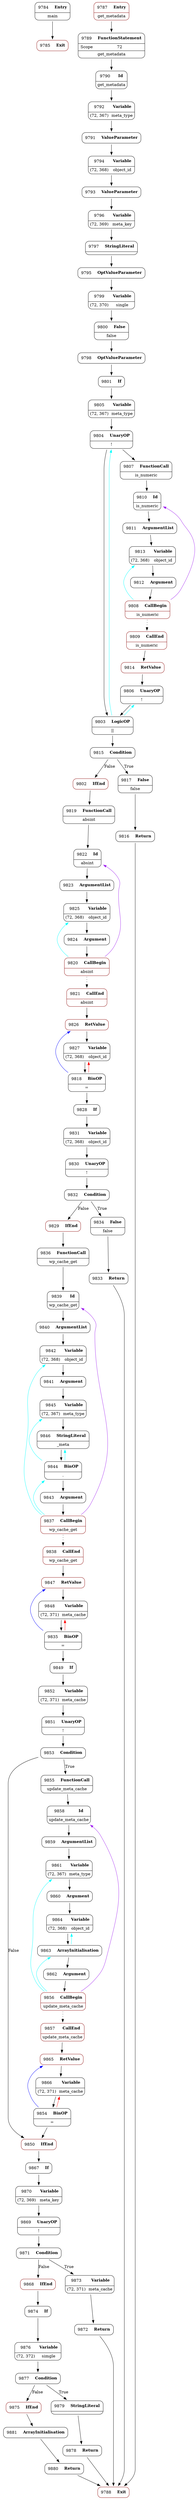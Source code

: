 digraph cfg {
node [shape=none];
9784 [label=<<TABLE border='1' cellspacing='0' cellpadding='10' style='rounded' ><TR><TD border='0'>9784</TD><TD border='0'><B>Entry</B></TD></TR><HR/><TR><TD border='0' cellpadding='5' colspan='2'>main</TD></TR></TABLE>>];
9784 -> 9785 [weight=2];
9785 [label=<<TABLE border='1' cellspacing='0' cellpadding='10' style='rounded'  color='#880000'><TR><TD border='0'>9785</TD><TD border='0'><B>Exit</B></TD></TR></TABLE>>];
9787 [label=<<TABLE border='1' cellspacing='0' cellpadding='10' style='rounded'  color='#880000'><TR><TD border='0'>9787</TD><TD border='0'><B>Entry</B></TD></TR><HR/><TR><TD border='0' cellpadding='5' colspan='2'>get_metadata</TD></TR></TABLE>>];
9787 -> 9789 [weight=2];
9788 [label=<<TABLE border='1' cellspacing='0' cellpadding='10' style='rounded'  color='#880000'><TR><TD border='0'>9788</TD><TD border='0'><B>Exit</B></TD></TR></TABLE>>];
9789 [label=<<TABLE border='1' cellspacing='0' cellpadding='10' style='rounded' ><TR><TD border='0'>9789</TD><TD border='0'><B>FunctionStatement</B></TD></TR><HR/><TR><TD border='0' cellpadding='5'>Scope</TD><TD border='0' cellpadding='5'>72</TD></TR><HR/><TR><TD border='0' cellpadding='5' colspan='2'>get_metadata</TD></TR></TABLE>>];
9789 -> 9790 [weight=2];
9790 [label=<<TABLE border='1' cellspacing='0' cellpadding='10' style='rounded' ><TR><TD border='0'>9790</TD><TD border='0'><B>Id</B></TD></TR><HR/><TR><TD border='0' cellpadding='5' colspan='2'>get_metadata</TD></TR></TABLE>>];
9790 -> 9792 [weight=2];
9791 [label=<<TABLE border='1' cellspacing='0' cellpadding='10' style='rounded' ><TR><TD border='0'>9791</TD><TD border='0'><B>ValueParameter</B></TD></TR></TABLE>>];
9791 -> 9794 [weight=2];
9792 [label=<<TABLE border='1' cellspacing='0' cellpadding='10' style='rounded' ><TR><TD border='0'>9792</TD><TD border='0'><B>Variable</B></TD></TR><HR/><TR><TD border='0' cellpadding='5'>(72, 367)</TD><TD border='0' cellpadding='5'>meta_type</TD></TR></TABLE>>];
9792 -> 9791 [weight=2];
9793 [label=<<TABLE border='1' cellspacing='0' cellpadding='10' style='rounded' ><TR><TD border='0'>9793</TD><TD border='0'><B>ValueParameter</B></TD></TR></TABLE>>];
9793 -> 9796 [weight=2];
9794 [label=<<TABLE border='1' cellspacing='0' cellpadding='10' style='rounded' ><TR><TD border='0'>9794</TD><TD border='0'><B>Variable</B></TD></TR><HR/><TR><TD border='0' cellpadding='5'>(72, 368)</TD><TD border='0' cellpadding='5'>object_id</TD></TR></TABLE>>];
9794 -> 9793 [weight=2];
9795 [label=<<TABLE border='1' cellspacing='0' cellpadding='10' style='rounded' ><TR><TD border='0'>9795</TD><TD border='0'><B>OptValueParameter</B></TD></TR></TABLE>>];
9795 -> 9799 [weight=2];
9796 [label=<<TABLE border='1' cellspacing='0' cellpadding='10' style='rounded' ><TR><TD border='0'>9796</TD><TD border='0'><B>Variable</B></TD></TR><HR/><TR><TD border='0' cellpadding='5'>(72, 369)</TD><TD border='0' cellpadding='5'>meta_key</TD></TR></TABLE>>];
9796 -> 9797 [weight=2];
9797 [label=<<TABLE border='1' cellspacing='0' cellpadding='10' style='rounded' ><TR><TD border='0'>9797</TD><TD border='0'><B>StringLiteral</B></TD></TR><HR/><TR><TD border='0' cellpadding='5' colspan='2'></TD></TR></TABLE>>];
9797 -> 9795 [weight=2];
9798 [label=<<TABLE border='1' cellspacing='0' cellpadding='10' style='rounded' ><TR><TD border='0'>9798</TD><TD border='0'><B>OptValueParameter</B></TD></TR></TABLE>>];
9798 -> 9801 [weight=2];
9799 [label=<<TABLE border='1' cellspacing='0' cellpadding='10' style='rounded' ><TR><TD border='0'>9799</TD><TD border='0'><B>Variable</B></TD></TR><HR/><TR><TD border='0' cellpadding='5'>(72, 370)</TD><TD border='0' cellpadding='5'>single</TD></TR></TABLE>>];
9799 -> 9800 [weight=2];
9800 [label=<<TABLE border='1' cellspacing='0' cellpadding='10' style='rounded' ><TR><TD border='0'>9800</TD><TD border='0'><B>False</B></TD></TR><HR/><TR><TD border='0' cellpadding='5' colspan='2'>false</TD></TR></TABLE>>];
9800 -> 9798 [weight=2];
9801 [label=<<TABLE border='1' cellspacing='0' cellpadding='10' style='rounded' ><TR><TD border='0'>9801</TD><TD border='0'><B>If</B></TD></TR></TABLE>>];
9801 -> 9805 [weight=2];
9802 [label=<<TABLE border='1' cellspacing='0' cellpadding='10' style='rounded'  color='#880000'><TR><TD border='0'>9802</TD><TD border='0'><B>IfEnd</B></TD></TR></TABLE>>];
9802 -> 9819 [weight=2];
9803 [label=<<TABLE border='1' cellspacing='0' cellpadding='10' style='rounded' ><TR><TD border='0'>9803</TD><TD border='0'><B>LogicOP</B></TD></TR><HR/><TR><TD border='0' cellpadding='5' colspan='2'>||</TD></TR></TABLE>>];
9803 -> 9815 [weight=2];
9803 -> 9804 [constraint=false;color=cyan];
9803 -> 9806 [constraint=false;color=cyan];
9804 [label=<<TABLE border='1' cellspacing='0' cellpadding='10' style='rounded' ><TR><TD border='0'>9804</TD><TD border='0'><B>UnaryOP</B></TD></TR><HR/><TR><TD border='0' cellpadding='5' colspan='2'>!</TD></TR></TABLE>>];
9804 -> 9807 [weight=2];
9804 -> 9803 [weight=2];
9805 [label=<<TABLE border='1' cellspacing='0' cellpadding='10' style='rounded' ><TR><TD border='0'>9805</TD><TD border='0'><B>Variable</B></TD></TR><HR/><TR><TD border='0' cellpadding='5'>(72, 367)</TD><TD border='0' cellpadding='5'>meta_type</TD></TR></TABLE>>];
9805 -> 9804 [weight=2];
9806 [label=<<TABLE border='1' cellspacing='0' cellpadding='10' style='rounded' ><TR><TD border='0'>9806</TD><TD border='0'><B>UnaryOP</B></TD></TR><HR/><TR><TD border='0' cellpadding='5' colspan='2'>!</TD></TR></TABLE>>];
9806 -> 9803 [weight=2];
9807 [label=<<TABLE border='1' cellspacing='0' cellpadding='10' style='rounded' ><TR><TD border='0'>9807</TD><TD border='0'><B>FunctionCall</B></TD></TR><HR/><TR><TD border='0' cellpadding='5' colspan='2'>is_numeric</TD></TR></TABLE>>];
9807 -> 9810 [weight=2];
9808 [label=<<TABLE border='1' cellspacing='0' cellpadding='10' style='rounded'  color='#880000'><TR><TD border='0'>9808</TD><TD border='0'><B>CallBegin</B></TD></TR><HR/><TR><TD border='0' cellpadding='5' colspan='2'>is_numeric</TD></TR></TABLE>>];
9808 -> 9809 [weight=2;style=dotted];
9808 -> 9810 [constraint=false;color=purple];
9808 -> 9813 [constraint=false;color=cyan];
9809 [label=<<TABLE border='1' cellspacing='0' cellpadding='10' style='rounded'  color='#880000'><TR><TD border='0'>9809</TD><TD border='0'><B>CallEnd</B></TD></TR><HR/><TR><TD border='0' cellpadding='5' colspan='2'>is_numeric</TD></TR></TABLE>>];
9809 -> 9814 [weight=2];
9810 [label=<<TABLE border='1' cellspacing='0' cellpadding='10' style='rounded' ><TR><TD border='0'>9810</TD><TD border='0'><B>Id</B></TD></TR><HR/><TR><TD border='0' cellpadding='5' colspan='2'>is_numeric</TD></TR></TABLE>>];
9810 -> 9811 [weight=2];
9811 [label=<<TABLE border='1' cellspacing='0' cellpadding='10' style='rounded' ><TR><TD border='0'>9811</TD><TD border='0'><B>ArgumentList</B></TD></TR></TABLE>>];
9811 -> 9813 [weight=2];
9812 [label=<<TABLE border='1' cellspacing='0' cellpadding='10' style='rounded' ><TR><TD border='0'>9812</TD><TD border='0'><B>Argument</B></TD></TR></TABLE>>];
9812 -> 9808 [weight=2];
9813 [label=<<TABLE border='1' cellspacing='0' cellpadding='10' style='rounded' ><TR><TD border='0'>9813</TD><TD border='0'><B>Variable</B></TD></TR><HR/><TR><TD border='0' cellpadding='5'>(72, 368)</TD><TD border='0' cellpadding='5'>object_id</TD></TR></TABLE>>];
9813 -> 9812 [weight=2];
9814 [label=<<TABLE border='1' cellspacing='0' cellpadding='10' style='rounded'  color='#880000'><TR><TD border='0'>9814</TD><TD border='0'><B>RetValue</B></TD></TR></TABLE>>];
9814 -> 9806 [weight=2];
9815 [label=<<TABLE border='1' cellspacing='0' cellpadding='10' style='rounded' ><TR><TD border='0'>9815</TD><TD border='0'><B>Condition</B></TD></TR></TABLE>>];
9815 -> 9817 [weight=2;label=True];
9815 -> 9802 [weight=2;label=False];
9816 [label=<<TABLE border='1' cellspacing='0' cellpadding='10' style='rounded' ><TR><TD border='0'>9816</TD><TD border='0'><B>Return</B></TD></TR></TABLE>>];
9816 -> 9788 [weight=2];
9817 [label=<<TABLE border='1' cellspacing='0' cellpadding='10' style='rounded' ><TR><TD border='0'>9817</TD><TD border='0'><B>False</B></TD></TR><HR/><TR><TD border='0' cellpadding='5' colspan='2'>false</TD></TR></TABLE>>];
9817 -> 9816 [weight=2];
9818 [label=<<TABLE border='1' cellspacing='0' cellpadding='10' style='rounded' ><TR><TD border='0'>9818</TD><TD border='0'><B>BinOP</B></TD></TR><HR/><TR><TD border='0' cellpadding='5' colspan='2'>=</TD></TR></TABLE>>];
9818 -> 9828 [weight=2];
9818 -> 9827 [constraint=false;color=red];
9818 -> 9826 [constraint=false;color=blue];
9819 [label=<<TABLE border='1' cellspacing='0' cellpadding='10' style='rounded' ><TR><TD border='0'>9819</TD><TD border='0'><B>FunctionCall</B></TD></TR><HR/><TR><TD border='0' cellpadding='5' colspan='2'>absint</TD></TR></TABLE>>];
9819 -> 9822 [weight=2];
9820 [label=<<TABLE border='1' cellspacing='0' cellpadding='10' style='rounded'  color='#880000'><TR><TD border='0'>9820</TD><TD border='0'><B>CallBegin</B></TD></TR><HR/><TR><TD border='0' cellpadding='5' colspan='2'>absint</TD></TR></TABLE>>];
9820 -> 9821 [weight=2;style=dotted];
9820 -> 9822 [constraint=false;color=purple];
9820 -> 9825 [constraint=false;color=cyan];
9821 [label=<<TABLE border='1' cellspacing='0' cellpadding='10' style='rounded'  color='#880000'><TR><TD border='0'>9821</TD><TD border='0'><B>CallEnd</B></TD></TR><HR/><TR><TD border='0' cellpadding='5' colspan='2'>absint</TD></TR></TABLE>>];
9821 -> 9826 [weight=2];
9822 [label=<<TABLE border='1' cellspacing='0' cellpadding='10' style='rounded' ><TR><TD border='0'>9822</TD><TD border='0'><B>Id</B></TD></TR><HR/><TR><TD border='0' cellpadding='5' colspan='2'>absint</TD></TR></TABLE>>];
9822 -> 9823 [weight=2];
9823 [label=<<TABLE border='1' cellspacing='0' cellpadding='10' style='rounded' ><TR><TD border='0'>9823</TD><TD border='0'><B>ArgumentList</B></TD></TR></TABLE>>];
9823 -> 9825 [weight=2];
9824 [label=<<TABLE border='1' cellspacing='0' cellpadding='10' style='rounded' ><TR><TD border='0'>9824</TD><TD border='0'><B>Argument</B></TD></TR></TABLE>>];
9824 -> 9820 [weight=2];
9825 [label=<<TABLE border='1' cellspacing='0' cellpadding='10' style='rounded' ><TR><TD border='0'>9825</TD><TD border='0'><B>Variable</B></TD></TR><HR/><TR><TD border='0' cellpadding='5'>(72, 368)</TD><TD border='0' cellpadding='5'>object_id</TD></TR></TABLE>>];
9825 -> 9824 [weight=2];
9826 [label=<<TABLE border='1' cellspacing='0' cellpadding='10' style='rounded'  color='#880000'><TR><TD border='0'>9826</TD><TD border='0'><B>RetValue</B></TD></TR></TABLE>>];
9826 -> 9827 [weight=2];
9827 [label=<<TABLE border='1' cellspacing='0' cellpadding='10' style='rounded' ><TR><TD border='0'>9827</TD><TD border='0'><B>Variable</B></TD></TR><HR/><TR><TD border='0' cellpadding='5'>(72, 368)</TD><TD border='0' cellpadding='5'>object_id</TD></TR></TABLE>>];
9827 -> 9818 [weight=2];
9828 [label=<<TABLE border='1' cellspacing='0' cellpadding='10' style='rounded' ><TR><TD border='0'>9828</TD><TD border='0'><B>If</B></TD></TR></TABLE>>];
9828 -> 9831 [weight=2];
9829 [label=<<TABLE border='1' cellspacing='0' cellpadding='10' style='rounded'  color='#880000'><TR><TD border='0'>9829</TD><TD border='0'><B>IfEnd</B></TD></TR></TABLE>>];
9829 -> 9836 [weight=2];
9830 [label=<<TABLE border='1' cellspacing='0' cellpadding='10' style='rounded' ><TR><TD border='0'>9830</TD><TD border='0'><B>UnaryOP</B></TD></TR><HR/><TR><TD border='0' cellpadding='5' colspan='2'>!</TD></TR></TABLE>>];
9830 -> 9832 [weight=2];
9831 [label=<<TABLE border='1' cellspacing='0' cellpadding='10' style='rounded' ><TR><TD border='0'>9831</TD><TD border='0'><B>Variable</B></TD></TR><HR/><TR><TD border='0' cellpadding='5'>(72, 368)</TD><TD border='0' cellpadding='5'>object_id</TD></TR></TABLE>>];
9831 -> 9830 [weight=2];
9832 [label=<<TABLE border='1' cellspacing='0' cellpadding='10' style='rounded' ><TR><TD border='0'>9832</TD><TD border='0'><B>Condition</B></TD></TR></TABLE>>];
9832 -> 9834 [weight=2;label=True];
9832 -> 9829 [weight=2;label=False];
9833 [label=<<TABLE border='1' cellspacing='0' cellpadding='10' style='rounded' ><TR><TD border='0'>9833</TD><TD border='0'><B>Return</B></TD></TR></TABLE>>];
9833 -> 9788 [weight=2];
9834 [label=<<TABLE border='1' cellspacing='0' cellpadding='10' style='rounded' ><TR><TD border='0'>9834</TD><TD border='0'><B>False</B></TD></TR><HR/><TR><TD border='0' cellpadding='5' colspan='2'>false</TD></TR></TABLE>>];
9834 -> 9833 [weight=2];
9835 [label=<<TABLE border='1' cellspacing='0' cellpadding='10' style='rounded' ><TR><TD border='0'>9835</TD><TD border='0'><B>BinOP</B></TD></TR><HR/><TR><TD border='0' cellpadding='5' colspan='2'>=</TD></TR></TABLE>>];
9835 -> 9849 [weight=2];
9835 -> 9848 [constraint=false;color=red];
9835 -> 9847 [constraint=false;color=blue];
9836 [label=<<TABLE border='1' cellspacing='0' cellpadding='10' style='rounded' ><TR><TD border='0'>9836</TD><TD border='0'><B>FunctionCall</B></TD></TR><HR/><TR><TD border='0' cellpadding='5' colspan='2'>wp_cache_get</TD></TR></TABLE>>];
9836 -> 9839 [weight=2];
9837 [label=<<TABLE border='1' cellspacing='0' cellpadding='10' style='rounded'  color='#880000'><TR><TD border='0'>9837</TD><TD border='0'><B>CallBegin</B></TD></TR><HR/><TR><TD border='0' cellpadding='5' colspan='2'>wp_cache_get</TD></TR></TABLE>>];
9837 -> 9838 [weight=2;style=dotted];
9837 -> 9839 [constraint=false;color=purple];
9837 -> 9842 [constraint=false;color=cyan];
9837 -> 9844 [constraint=false;color=cyan];
9838 [label=<<TABLE border='1' cellspacing='0' cellpadding='10' style='rounded'  color='#880000'><TR><TD border='0'>9838</TD><TD border='0'><B>CallEnd</B></TD></TR><HR/><TR><TD border='0' cellpadding='5' colspan='2'>wp_cache_get</TD></TR></TABLE>>];
9838 -> 9847 [weight=2];
9839 [label=<<TABLE border='1' cellspacing='0' cellpadding='10' style='rounded' ><TR><TD border='0'>9839</TD><TD border='0'><B>Id</B></TD></TR><HR/><TR><TD border='0' cellpadding='5' colspan='2'>wp_cache_get</TD></TR></TABLE>>];
9839 -> 9840 [weight=2];
9840 [label=<<TABLE border='1' cellspacing='0' cellpadding='10' style='rounded' ><TR><TD border='0'>9840</TD><TD border='0'><B>ArgumentList</B></TD></TR></TABLE>>];
9840 -> 9842 [weight=2];
9841 [label=<<TABLE border='1' cellspacing='0' cellpadding='10' style='rounded' ><TR><TD border='0'>9841</TD><TD border='0'><B>Argument</B></TD></TR></TABLE>>];
9841 -> 9845 [weight=2];
9842 [label=<<TABLE border='1' cellspacing='0' cellpadding='10' style='rounded' ><TR><TD border='0'>9842</TD><TD border='0'><B>Variable</B></TD></TR><HR/><TR><TD border='0' cellpadding='5'>(72, 368)</TD><TD border='0' cellpadding='5'>object_id</TD></TR></TABLE>>];
9842 -> 9841 [weight=2];
9843 [label=<<TABLE border='1' cellspacing='0' cellpadding='10' style='rounded' ><TR><TD border='0'>9843</TD><TD border='0'><B>Argument</B></TD></TR></TABLE>>];
9843 -> 9837 [weight=2];
9844 [label=<<TABLE border='1' cellspacing='0' cellpadding='10' style='rounded' ><TR><TD border='0'>9844</TD><TD border='0'><B>BinOP</B></TD></TR><HR/><TR><TD border='0' cellpadding='5' colspan='2'>.</TD></TR></TABLE>>];
9844 -> 9843 [weight=2];
9844 -> 9845 [constraint=false;color=cyan];
9844 -> 9846 [constraint=false;color=cyan];
9845 [label=<<TABLE border='1' cellspacing='0' cellpadding='10' style='rounded' ><TR><TD border='0'>9845</TD><TD border='0'><B>Variable</B></TD></TR><HR/><TR><TD border='0' cellpadding='5'>(72, 367)</TD><TD border='0' cellpadding='5'>meta_type</TD></TR></TABLE>>];
9845 -> 9846 [weight=2];
9846 [label=<<TABLE border='1' cellspacing='0' cellpadding='10' style='rounded' ><TR><TD border='0'>9846</TD><TD border='0'><B>StringLiteral</B></TD></TR><HR/><TR><TD border='0' cellpadding='5' colspan='2'>_meta</TD></TR></TABLE>>];
9846 -> 9844 [weight=2];
9847 [label=<<TABLE border='1' cellspacing='0' cellpadding='10' style='rounded'  color='#880000'><TR><TD border='0'>9847</TD><TD border='0'><B>RetValue</B></TD></TR></TABLE>>];
9847 -> 9848 [weight=2];
9848 [label=<<TABLE border='1' cellspacing='0' cellpadding='10' style='rounded' ><TR><TD border='0'>9848</TD><TD border='0'><B>Variable</B></TD></TR><HR/><TR><TD border='0' cellpadding='5'>(72, 371)</TD><TD border='0' cellpadding='5'>meta_cache</TD></TR></TABLE>>];
9848 -> 9835 [weight=2];
9849 [label=<<TABLE border='1' cellspacing='0' cellpadding='10' style='rounded' ><TR><TD border='0'>9849</TD><TD border='0'><B>If</B></TD></TR></TABLE>>];
9849 -> 9852 [weight=2];
9850 [label=<<TABLE border='1' cellspacing='0' cellpadding='10' style='rounded'  color='#880000'><TR><TD border='0'>9850</TD><TD border='0'><B>IfEnd</B></TD></TR></TABLE>>];
9850 -> 9867 [weight=2];
9851 [label=<<TABLE border='1' cellspacing='0' cellpadding='10' style='rounded' ><TR><TD border='0'>9851</TD><TD border='0'><B>UnaryOP</B></TD></TR><HR/><TR><TD border='0' cellpadding='5' colspan='2'>!</TD></TR></TABLE>>];
9851 -> 9853 [weight=2];
9852 [label=<<TABLE border='1' cellspacing='0' cellpadding='10' style='rounded' ><TR><TD border='0'>9852</TD><TD border='0'><B>Variable</B></TD></TR><HR/><TR><TD border='0' cellpadding='5'>(72, 371)</TD><TD border='0' cellpadding='5'>meta_cache</TD></TR></TABLE>>];
9852 -> 9851 [weight=2];
9853 [label=<<TABLE border='1' cellspacing='0' cellpadding='10' style='rounded' ><TR><TD border='0'>9853</TD><TD border='0'><B>Condition</B></TD></TR></TABLE>>];
9853 -> 9855 [weight=2;label=True];
9853 -> 9850 [weight=2;label=False];
9854 [label=<<TABLE border='1' cellspacing='0' cellpadding='10' style='rounded' ><TR><TD border='0'>9854</TD><TD border='0'><B>BinOP</B></TD></TR><HR/><TR><TD border='0' cellpadding='5' colspan='2'>=</TD></TR></TABLE>>];
9854 -> 9850 [weight=2];
9854 -> 9866 [constraint=false;color=red];
9854 -> 9865 [constraint=false;color=blue];
9855 [label=<<TABLE border='1' cellspacing='0' cellpadding='10' style='rounded' ><TR><TD border='0'>9855</TD><TD border='0'><B>FunctionCall</B></TD></TR><HR/><TR><TD border='0' cellpadding='5' colspan='2'>update_meta_cache</TD></TR></TABLE>>];
9855 -> 9858 [weight=2];
9856 [label=<<TABLE border='1' cellspacing='0' cellpadding='10' style='rounded'  color='#880000'><TR><TD border='0'>9856</TD><TD border='0'><B>CallBegin</B></TD></TR><HR/><TR><TD border='0' cellpadding='5' colspan='2'>update_meta_cache</TD></TR></TABLE>>];
9856 -> 9857 [weight=2;style=dotted];
9856 -> 9858 [constraint=false;color=purple];
9856 -> 9861 [constraint=false;color=cyan];
9856 -> 9863 [constraint=false;color=cyan];
9857 [label=<<TABLE border='1' cellspacing='0' cellpadding='10' style='rounded'  color='#880000'><TR><TD border='0'>9857</TD><TD border='0'><B>CallEnd</B></TD></TR><HR/><TR><TD border='0' cellpadding='5' colspan='2'>update_meta_cache</TD></TR></TABLE>>];
9857 -> 9865 [weight=2];
9858 [label=<<TABLE border='1' cellspacing='0' cellpadding='10' style='rounded' ><TR><TD border='0'>9858</TD><TD border='0'><B>Id</B></TD></TR><HR/><TR><TD border='0' cellpadding='5' colspan='2'>update_meta_cache</TD></TR></TABLE>>];
9858 -> 9859 [weight=2];
9859 [label=<<TABLE border='1' cellspacing='0' cellpadding='10' style='rounded' ><TR><TD border='0'>9859</TD><TD border='0'><B>ArgumentList</B></TD></TR></TABLE>>];
9859 -> 9861 [weight=2];
9860 [label=<<TABLE border='1' cellspacing='0' cellpadding='10' style='rounded' ><TR><TD border='0'>9860</TD><TD border='0'><B>Argument</B></TD></TR></TABLE>>];
9860 -> 9864 [weight=2];
9861 [label=<<TABLE border='1' cellspacing='0' cellpadding='10' style='rounded' ><TR><TD border='0'>9861</TD><TD border='0'><B>Variable</B></TD></TR><HR/><TR><TD border='0' cellpadding='5'>(72, 367)</TD><TD border='0' cellpadding='5'>meta_type</TD></TR></TABLE>>];
9861 -> 9860 [weight=2];
9862 [label=<<TABLE border='1' cellspacing='0' cellpadding='10' style='rounded' ><TR><TD border='0'>9862</TD><TD border='0'><B>Argument</B></TD></TR></TABLE>>];
9862 -> 9856 [weight=2];
9863 [label=<<TABLE border='1' cellspacing='0' cellpadding='10' style='rounded' ><TR><TD border='0'>9863</TD><TD border='0'><B>ArrayInitialisation</B></TD></TR></TABLE>>];
9863 -> 9862 [weight=2];
9863 -> 9864 [constraint=false;color=cyan];
9864 [label=<<TABLE border='1' cellspacing='0' cellpadding='10' style='rounded' ><TR><TD border='0'>9864</TD><TD border='0'><B>Variable</B></TD></TR><HR/><TR><TD border='0' cellpadding='5'>(72, 368)</TD><TD border='0' cellpadding='5'>object_id</TD></TR></TABLE>>];
9864 -> 9863 [weight=2];
9865 [label=<<TABLE border='1' cellspacing='0' cellpadding='10' style='rounded'  color='#880000'><TR><TD border='0'>9865</TD><TD border='0'><B>RetValue</B></TD></TR></TABLE>>];
9865 -> 9866 [weight=2];
9866 [label=<<TABLE border='1' cellspacing='0' cellpadding='10' style='rounded' ><TR><TD border='0'>9866</TD><TD border='0'><B>Variable</B></TD></TR><HR/><TR><TD border='0' cellpadding='5'>(72, 371)</TD><TD border='0' cellpadding='5'>meta_cache</TD></TR></TABLE>>];
9866 -> 9854 [weight=2];
9867 [label=<<TABLE border='1' cellspacing='0' cellpadding='10' style='rounded' ><TR><TD border='0'>9867</TD><TD border='0'><B>If</B></TD></TR></TABLE>>];
9867 -> 9870 [weight=2];
9868 [label=<<TABLE border='1' cellspacing='0' cellpadding='10' style='rounded'  color='#880000'><TR><TD border='0'>9868</TD><TD border='0'><B>IfEnd</B></TD></TR></TABLE>>];
9868 -> 9874 [weight=2];
9869 [label=<<TABLE border='1' cellspacing='0' cellpadding='10' style='rounded' ><TR><TD border='0'>9869</TD><TD border='0'><B>UnaryOP</B></TD></TR><HR/><TR><TD border='0' cellpadding='5' colspan='2'>!</TD></TR></TABLE>>];
9869 -> 9871 [weight=2];
9870 [label=<<TABLE border='1' cellspacing='0' cellpadding='10' style='rounded' ><TR><TD border='0'>9870</TD><TD border='0'><B>Variable</B></TD></TR><HR/><TR><TD border='0' cellpadding='5'>(72, 369)</TD><TD border='0' cellpadding='5'>meta_key</TD></TR></TABLE>>];
9870 -> 9869 [weight=2];
9871 [label=<<TABLE border='1' cellspacing='0' cellpadding='10' style='rounded' ><TR><TD border='0'>9871</TD><TD border='0'><B>Condition</B></TD></TR></TABLE>>];
9871 -> 9873 [weight=2;label=True];
9871 -> 9868 [weight=2;label=False];
9872 [label=<<TABLE border='1' cellspacing='0' cellpadding='10' style='rounded' ><TR><TD border='0'>9872</TD><TD border='0'><B>Return</B></TD></TR></TABLE>>];
9872 -> 9788 [weight=2];
9873 [label=<<TABLE border='1' cellspacing='0' cellpadding='10' style='rounded' ><TR><TD border='0'>9873</TD><TD border='0'><B>Variable</B></TD></TR><HR/><TR><TD border='0' cellpadding='5'>(72, 371)</TD><TD border='0' cellpadding='5'>meta_cache</TD></TR></TABLE>>];
9873 -> 9872 [weight=2];
9874 [label=<<TABLE border='1' cellspacing='0' cellpadding='10' style='rounded' ><TR><TD border='0'>9874</TD><TD border='0'><B>If</B></TD></TR></TABLE>>];
9874 -> 9876 [weight=2];
9875 [label=<<TABLE border='1' cellspacing='0' cellpadding='10' style='rounded'  color='#880000'><TR><TD border='0'>9875</TD><TD border='0'><B>IfEnd</B></TD></TR></TABLE>>];
9875 -> 9881 [weight=2];
9876 [label=<<TABLE border='1' cellspacing='0' cellpadding='10' style='rounded' ><TR><TD border='0'>9876</TD><TD border='0'><B>Variable</B></TD></TR><HR/><TR><TD border='0' cellpadding='5'>(72, 372)</TD><TD border='0' cellpadding='5'>simgle</TD></TR></TABLE>>];
9876 -> 9877 [weight=2];
9877 [label=<<TABLE border='1' cellspacing='0' cellpadding='10' style='rounded' ><TR><TD border='0'>9877</TD><TD border='0'><B>Condition</B></TD></TR></TABLE>>];
9877 -> 9879 [weight=2;label=True];
9877 -> 9875 [weight=2;label=False];
9878 [label=<<TABLE border='1' cellspacing='0' cellpadding='10' style='rounded' ><TR><TD border='0'>9878</TD><TD border='0'><B>Return</B></TD></TR></TABLE>>];
9878 -> 9788 [weight=2];
9879 [label=<<TABLE border='1' cellspacing='0' cellpadding='10' style='rounded' ><TR><TD border='0'>9879</TD><TD border='0'><B>StringLiteral</B></TD></TR><HR/><TR><TD border='0' cellpadding='5' colspan='2'></TD></TR></TABLE>>];
9879 -> 9878 [weight=2];
9880 [label=<<TABLE border='1' cellspacing='0' cellpadding='10' style='rounded' ><TR><TD border='0'>9880</TD><TD border='0'><B>Return</B></TD></TR></TABLE>>];
9880 -> 9788 [weight=2];
9881 [label=<<TABLE border='1' cellspacing='0' cellpadding='10' style='rounded' ><TR><TD border='0'>9881</TD><TD border='0'><B>ArrayInitialisation</B></TD></TR></TABLE>>];
9881 -> 9880 [weight=2];
}
